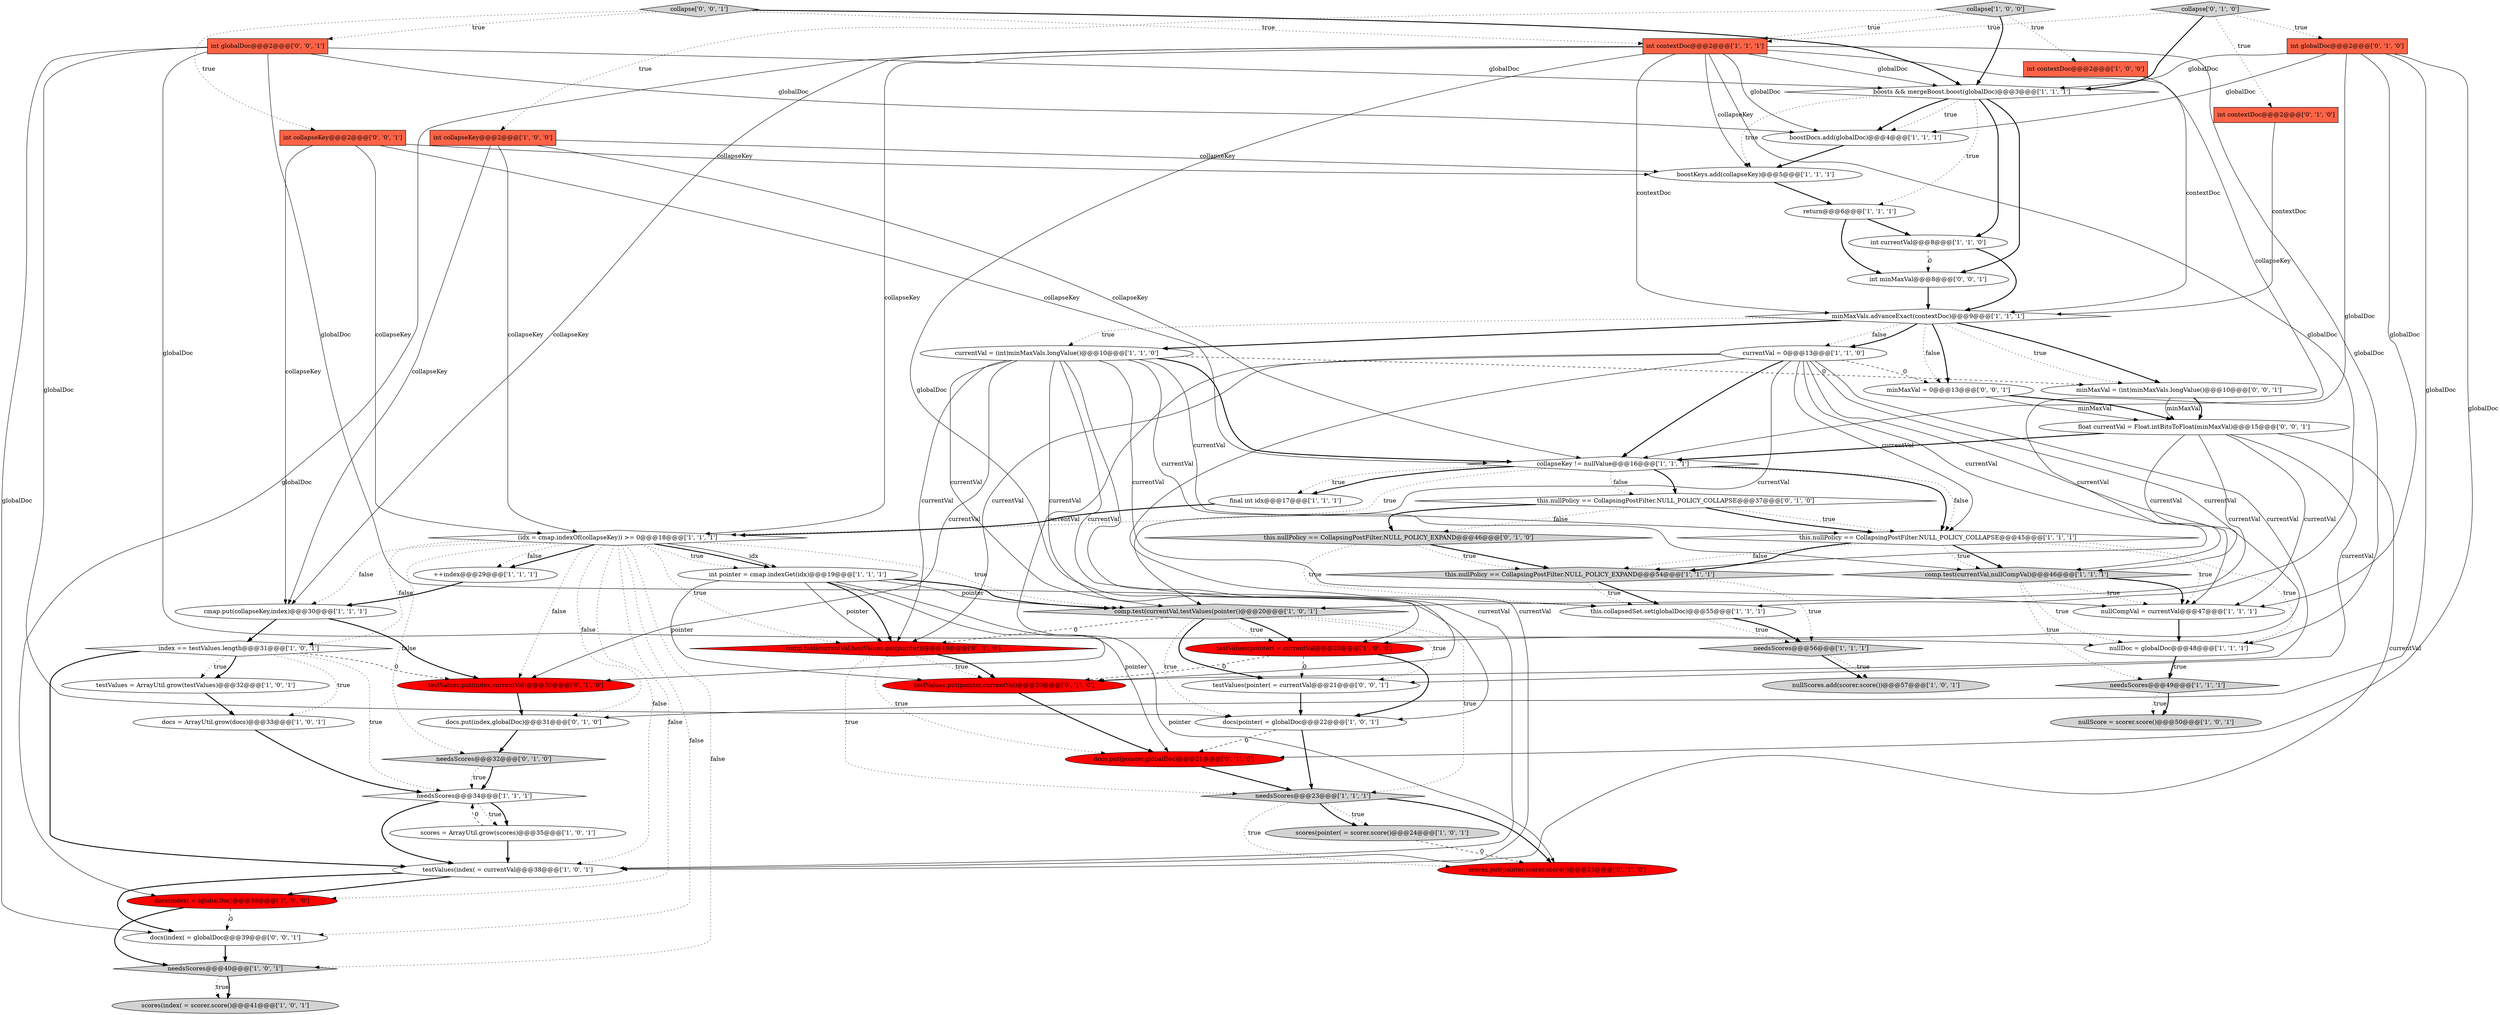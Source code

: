 digraph {
15 [style = filled, label = "testValues = ArrayUtil.grow(testValues)@@@32@@@['1', '0', '1']", fillcolor = white, shape = ellipse image = "AAA0AAABBB1BBB"];
26 [style = filled, label = "++index@@@29@@@['1', '1', '1']", fillcolor = white, shape = ellipse image = "AAA0AAABBB1BBB"];
21 [style = filled, label = "needsScores@@@40@@@['1', '0', '1']", fillcolor = lightgray, shape = diamond image = "AAA0AAABBB1BBB"];
24 [style = filled, label = "testValues(index( = currentVal@@@38@@@['1', '0', '1']", fillcolor = white, shape = ellipse image = "AAA0AAABBB1BBB"];
2 [style = filled, label = "boostKeys.add(collapseKey)@@@5@@@['1', '1', '1']", fillcolor = white, shape = ellipse image = "AAA0AAABBB1BBB"];
34 [style = filled, label = "docs(pointer( = globalDoc@@@22@@@['1', '0', '1']", fillcolor = white, shape = ellipse image = "AAA0AAABBB1BBB"];
60 [style = filled, label = "docs(index( = globalDoc@@@39@@@['0', '0', '1']", fillcolor = white, shape = ellipse image = "AAA0AAABBB3BBB"];
45 [style = filled, label = "int contextDoc@@@2@@@['0', '1', '0']", fillcolor = tomato, shape = box image = "AAA0AAABBB2BBB"];
61 [style = filled, label = "float currentVal = Float.intBitsToFloat(minMaxVal)@@@15@@@['0', '0', '1']", fillcolor = white, shape = ellipse image = "AAA0AAABBB3BBB"];
8 [style = filled, label = "nullScore = scorer.score()@@@50@@@['1', '0', '1']", fillcolor = lightgray, shape = ellipse image = "AAA0AAABBB1BBB"];
38 [style = filled, label = "int contextDoc@@@2@@@['1', '1', '1']", fillcolor = tomato, shape = box image = "AAA0AAABBB1BBB"];
5 [style = filled, label = "needsScores@@@23@@@['1', '1', '1']", fillcolor = lightgray, shape = diamond image = "AAA0AAABBB1BBB"];
54 [style = filled, label = "minMaxVal = 0@@@13@@@['0', '0', '1']", fillcolor = white, shape = ellipse image = "AAA0AAABBB3BBB"];
19 [style = filled, label = "int collapseKey@@@2@@@['1', '0', '0']", fillcolor = tomato, shape = box image = "AAA0AAABBB1BBB"];
3 [style = filled, label = "collapse['1', '0', '0']", fillcolor = lightgray, shape = diamond image = "AAA0AAABBB1BBB"];
23 [style = filled, label = "boosts && mergeBoost.boost(globalDoc)@@@3@@@['1', '1', '1']", fillcolor = white, shape = diamond image = "AAA0AAABBB1BBB"];
14 [style = filled, label = "this.nullPolicy == CollapsingPostFilter.NULL_POLICY_COLLAPSE@@@45@@@['1', '1', '1']", fillcolor = white, shape = diamond image = "AAA0AAABBB1BBB"];
17 [style = filled, label = "nullCompVal = currentVal@@@47@@@['1', '1', '1']", fillcolor = white, shape = ellipse image = "AAA0AAABBB1BBB"];
31 [style = filled, label = "nullDoc = globalDoc@@@48@@@['1', '1', '1']", fillcolor = white, shape = ellipse image = "AAA0AAABBB1BBB"];
41 [style = filled, label = "this.collapsedSet.set(globalDoc)@@@55@@@['1', '1', '1']", fillcolor = white, shape = ellipse image = "AAA0AAABBB1BBB"];
18 [style = filled, label = "int pointer = cmap.indexGet(idx)@@@19@@@['1', '1', '1']", fillcolor = white, shape = ellipse image = "AAA0AAABBB1BBB"];
20 [style = filled, label = "cmap.put(collapseKey,index)@@@30@@@['1', '1', '1']", fillcolor = white, shape = ellipse image = "AAA0AAABBB1BBB"];
48 [style = filled, label = "docs.put(pointer,globalDoc)@@@21@@@['0', '1', '0']", fillcolor = red, shape = ellipse image = "AAA1AAABBB2BBB"];
27 [style = filled, label = "docs = ArrayUtil.grow(docs)@@@33@@@['1', '0', '1']", fillcolor = white, shape = ellipse image = "AAA0AAABBB1BBB"];
6 [style = filled, label = "comp.test(currentVal,testValues(pointer()@@@20@@@['1', '0', '1']", fillcolor = lightgray, shape = diamond image = "AAA0AAABBB1BBB"];
43 [style = filled, label = "docs.put(index,globalDoc)@@@31@@@['0', '1', '0']", fillcolor = white, shape = ellipse image = "AAA0AAABBB2BBB"];
57 [style = filled, label = "int minMaxVal@@@8@@@['0', '0', '1']", fillcolor = white, shape = ellipse image = "AAA0AAABBB3BBB"];
10 [style = filled, label = "final int idx@@@17@@@['1', '1', '1']", fillcolor = white, shape = ellipse image = "AAA0AAABBB1BBB"];
32 [style = filled, label = "index == testValues.length@@@31@@@['1', '0', '1']", fillcolor = white, shape = diamond image = "AAA0AAABBB1BBB"];
46 [style = filled, label = "scores.put(pointer,scorer.score())@@@23@@@['0', '1', '0']", fillcolor = red, shape = ellipse image = "AAA1AAABBB2BBB"];
50 [style = filled, label = "this.nullPolicy == CollapsingPostFilter.NULL_POLICY_COLLAPSE@@@37@@@['0', '1', '0']", fillcolor = white, shape = diamond image = "AAA0AAABBB2BBB"];
37 [style = filled, label = "int currentVal@@@8@@@['1', '1', '0']", fillcolor = white, shape = ellipse image = "AAA0AAABBB1BBB"];
40 [style = filled, label = "docs(index( = (globalDoc)@@@38@@@['1', '0', '0']", fillcolor = red, shape = ellipse image = "AAA1AAABBB1BBB"];
39 [style = filled, label = "scores(pointer( = scorer.score()@@@24@@@['1', '0', '1']", fillcolor = lightgray, shape = ellipse image = "AAA0AAABBB1BBB"];
28 [style = filled, label = "needsScores@@@49@@@['1', '1', '1']", fillcolor = lightgray, shape = diamond image = "AAA0AAABBB1BBB"];
1 [style = filled, label = "currentVal = 0@@@13@@@['1', '1', '0']", fillcolor = white, shape = ellipse image = "AAA0AAABBB1BBB"];
36 [style = filled, label = "this.nullPolicy == CollapsingPostFilter.NULL_POLICY_EXPAND@@@54@@@['1', '1', '1']", fillcolor = lightgray, shape = diamond image = "AAA0AAABBB1BBB"];
44 [style = filled, label = "this.nullPolicy == CollapsingPostFilter.NULL_POLICY_EXPAND@@@46@@@['0', '1', '0']", fillcolor = lightgray, shape = diamond image = "AAA0AAABBB2BBB"];
59 [style = filled, label = "int collapseKey@@@2@@@['0', '0', '1']", fillcolor = tomato, shape = box image = "AAA0AAABBB3BBB"];
51 [style = filled, label = "testValues.put(pointer,currentVal)@@@20@@@['0', '1', '0']", fillcolor = red, shape = ellipse image = "AAA1AAABBB2BBB"];
47 [style = filled, label = "needsScores@@@32@@@['0', '1', '0']", fillcolor = lightgray, shape = diamond image = "AAA0AAABBB2BBB"];
53 [style = filled, label = "comp.test(currentVal,testValues.get(pointer))@@@19@@@['0', '1', '0']", fillcolor = red, shape = diamond image = "AAA1AAABBB2BBB"];
62 [style = filled, label = "testValues(pointer( = currentVal@@@21@@@['0', '0', '1']", fillcolor = white, shape = ellipse image = "AAA0AAABBB3BBB"];
4 [style = filled, label = "testValues(pointer( = currentVal@@@20@@@['1', '0', '0']", fillcolor = red, shape = ellipse image = "AAA1AAABBB1BBB"];
35 [style = filled, label = "comp.test(currentVal,nullCompVal)@@@46@@@['1', '1', '1']", fillcolor = lightgray, shape = diamond image = "AAA0AAABBB1BBB"];
42 [style = filled, label = "int globalDoc@@@2@@@['0', '1', '0']", fillcolor = tomato, shape = box image = "AAA0AAABBB2BBB"];
9 [style = filled, label = "minMaxVals.advanceExact(contextDoc)@@@9@@@['1', '1', '1']", fillcolor = white, shape = diamond image = "AAA0AAABBB1BBB"];
58 [style = filled, label = "minMaxVal = (int)minMaxVals.longValue()@@@10@@@['0', '0', '1']", fillcolor = white, shape = ellipse image = "AAA0AAABBB3BBB"];
22 [style = filled, label = "scores(index( = scorer.score()@@@41@@@['1', '0', '1']", fillcolor = lightgray, shape = ellipse image = "AAA0AAABBB1BBB"];
11 [style = filled, label = "scores = ArrayUtil.grow(scores)@@@35@@@['1', '0', '1']", fillcolor = white, shape = ellipse image = "AAA0AAABBB1BBB"];
29 [style = filled, label = "collapseKey != nullValue@@@16@@@['1', '1', '1']", fillcolor = white, shape = diamond image = "AAA0AAABBB1BBB"];
12 [style = filled, label = "nullScores.add(scorer.score())@@@57@@@['1', '0', '1']", fillcolor = lightgray, shape = ellipse image = "AAA0AAABBB1BBB"];
49 [style = filled, label = "testValues.put(index,currentVal)@@@30@@@['0', '1', '0']", fillcolor = red, shape = ellipse image = "AAA1AAABBB2BBB"];
55 [style = filled, label = "int globalDoc@@@2@@@['0', '0', '1']", fillcolor = tomato, shape = box image = "AAA0AAABBB3BBB"];
25 [style = filled, label = "currentVal = (int)minMaxVals.longValue()@@@10@@@['1', '1', '0']", fillcolor = white, shape = ellipse image = "AAA0AAABBB1BBB"];
56 [style = filled, label = "collapse['0', '0', '1']", fillcolor = lightgray, shape = diamond image = "AAA0AAABBB3BBB"];
7 [style = filled, label = "needsScores@@@56@@@['1', '1', '1']", fillcolor = lightgray, shape = diamond image = "AAA0AAABBB1BBB"];
52 [style = filled, label = "collapse['0', '1', '0']", fillcolor = lightgray, shape = diamond image = "AAA0AAABBB2BBB"];
13 [style = filled, label = "boostDocs.add(globalDoc)@@@4@@@['1', '1', '1']", fillcolor = white, shape = ellipse image = "AAA0AAABBB1BBB"];
33 [style = filled, label = "int contextDoc@@@2@@@['1', '0', '0']", fillcolor = tomato, shape = box image = "AAA0AAABBB1BBB"];
0 [style = filled, label = "return@@@6@@@['1', '1', '1']", fillcolor = white, shape = ellipse image = "AAA0AAABBB1BBB"];
16 [style = filled, label = "needsScores@@@34@@@['1', '1', '1']", fillcolor = white, shape = diamond image = "AAA0AAABBB1BBB"];
30 [style = filled, label = "(idx = cmap.indexOf(collapseKey)) >= 0@@@18@@@['1', '1', '1']", fillcolor = white, shape = diamond image = "AAA0AAABBB1BBB"];
9->58 [style = dotted, label="true"];
18->51 [style = solid, label="pointer"];
24->60 [style = bold, label=""];
25->4 [style = solid, label="currentVal"];
38->23 [style = solid, label="globalDoc"];
38->30 [style = solid, label="collapseKey"];
4->51 [style = dashed, label="0"];
14->35 [style = bold, label=""];
11->16 [style = dashed, label="0"];
6->62 [style = dotted, label="true"];
19->29 [style = solid, label="collapseKey"];
50->44 [style = bold, label=""];
30->60 [style = dotted, label="false"];
3->33 [style = dotted, label="true"];
38->41 [style = solid, label="globalDoc"];
25->29 [style = bold, label=""];
1->14 [style = solid, label="currentVal"];
1->53 [style = solid, label="currentVal"];
30->18 [style = bold, label=""];
19->20 [style = solid, label="collapseKey"];
23->57 [style = bold, label=""];
37->9 [style = bold, label=""];
9->58 [style = bold, label=""];
18->46 [style = solid, label="pointer"];
58->61 [style = solid, label="minMaxVal"];
51->48 [style = bold, label=""];
31->28 [style = dotted, label="true"];
23->13 [style = bold, label=""];
29->14 [style = bold, label=""];
33->9 [style = solid, label="contextDoc"];
18->6 [style = solid, label="pointer"];
45->9 [style = solid, label="contextDoc"];
61->6 [style = solid, label="currentVal"];
25->49 [style = solid, label="currentVal"];
6->62 [style = bold, label=""];
42->17 [style = solid, label="globalDoc"];
32->15 [style = dotted, label="true"];
9->1 [style = dotted, label="false"];
1->6 [style = solid, label="currentVal"];
1->35 [style = solid, label="currentVal"];
53->48 [style = dotted, label="true"];
52->23 [style = bold, label=""];
28->8 [style = dotted, label="true"];
59->2 [style = solid, label="collapseKey"];
36->41 [style = bold, label=""];
53->51 [style = dotted, label="true"];
5->39 [style = bold, label=""];
60->21 [style = bold, label=""];
25->17 [style = solid, label="currentVal"];
55->41 [style = solid, label="globalDoc"];
29->50 [style = dotted, label="false"];
19->30 [style = solid, label="collapseKey"];
30->26 [style = bold, label=""];
30->6 [style = dotted, label="true"];
50->14 [style = dotted, label="true"];
38->20 [style = solid, label="collapseKey"];
21->22 [style = dotted, label="true"];
24->40 [style = bold, label=""];
27->16 [style = bold, label=""];
25->53 [style = solid, label="currentVal"];
56->38 [style = dotted, label="true"];
6->53 [style = dashed, label="0"];
23->2 [style = dotted, label="true"];
30->20 [style = dotted, label="false"];
40->60 [style = dashed, label="0"];
30->49 [style = dotted, label="false"];
42->43 [style = solid, label="globalDoc"];
7->12 [style = dotted, label="true"];
38->40 [style = solid, label="globalDoc"];
30->53 [style = dotted, label="true"];
9->54 [style = bold, label=""];
14->36 [style = dotted, label="false"];
6->4 [style = bold, label=""];
36->7 [style = dotted, label="true"];
61->17 [style = solid, label="currentVal"];
3->23 [style = bold, label=""];
23->37 [style = bold, label=""];
43->47 [style = bold, label=""];
55->31 [style = solid, label="globalDoc"];
52->45 [style = dotted, label="true"];
41->7 [style = dotted, label="true"];
21->22 [style = bold, label=""];
30->24 [style = dotted, label="false"];
35->17 [style = bold, label=""];
56->23 [style = bold, label=""];
19->2 [style = solid, label="collapseKey"];
55->60 [style = solid, label="globalDoc"];
1->49 [style = solid, label="currentVal"];
48->5 [style = bold, label=""];
31->28 [style = bold, label=""];
61->29 [style = bold, label=""];
9->1 [style = bold, label=""];
9->54 [style = dotted, label="false"];
16->11 [style = dotted, label="true"];
54->61 [style = bold, label=""];
39->46 [style = dashed, label="0"];
1->17 [style = solid, label="currentVal"];
47->16 [style = bold, label=""];
26->20 [style = bold, label=""];
40->21 [style = bold, label=""];
14->36 [style = bold, label=""];
56->55 [style = dotted, label="true"];
29->10 [style = dotted, label="true"];
30->32 [style = dotted, label="false"];
0->57 [style = bold, label=""];
58->61 [style = bold, label=""];
1->54 [style = dashed, label="0"];
18->53 [style = solid, label="pointer"];
42->48 [style = solid, label="globalDoc"];
16->24 [style = bold, label=""];
59->30 [style = solid, label="collapseKey"];
52->42 [style = dotted, label="true"];
38->34 [style = solid, label="globalDoc"];
30->26 [style = dotted, label="false"];
61->24 [style = solid, label="currentVal"];
53->5 [style = dotted, label="true"];
50->14 [style = bold, label=""];
30->18 [style = solid, label="idx"];
42->23 [style = solid, label="globalDoc"];
11->24 [style = bold, label=""];
35->31 [style = dotted, label="true"];
38->29 [style = solid, label="collapseKey"];
34->48 [style = dashed, label="0"];
38->31 [style = solid, label="globalDoc"];
1->51 [style = solid, label="currentVal"];
14->17 [style = dotted, label="true"];
55->34 [style = solid, label="globalDoc"];
2->0 [style = bold, label=""];
30->21 [style = dotted, label="false"];
18->6 [style = bold, label=""];
3->38 [style = dotted, label="true"];
29->50 [style = bold, label=""];
30->18 [style = dotted, label="true"];
30->40 [style = dotted, label="false"];
32->49 [style = dashed, label="0"];
23->13 [style = dotted, label="true"];
28->8 [style = bold, label=""];
25->6 [style = solid, label="currentVal"];
5->46 [style = dotted, label="true"];
5->39 [style = dotted, label="true"];
57->9 [style = bold, label=""];
62->34 [style = bold, label=""];
18->48 [style = solid, label="pointer"];
29->10 [style = bold, label=""];
25->14 [style = solid, label="currentVal"];
20->49 [style = bold, label=""];
1->4 [style = solid, label="currentVal"];
1->29 [style = bold, label=""];
10->30 [style = bold, label=""];
23->0 [style = dotted, label="true"];
4->62 [style = dashed, label="0"];
4->34 [style = bold, label=""];
13->2 [style = bold, label=""];
25->35 [style = solid, label="currentVal"];
61->62 [style = solid, label="currentVal"];
36->41 [style = dotted, label="true"];
42->36 [style = solid, label="globalDoc"];
25->58 [style = dashed, label="0"];
38->2 [style = solid, label="collapseKey"];
25->24 [style = solid, label="currentVal"];
25->51 [style = solid, label="currentVal"];
52->38 [style = dotted, label="true"];
16->11 [style = bold, label=""];
44->36 [style = bold, label=""];
41->7 [style = bold, label=""];
0->37 [style = bold, label=""];
61->35 [style = solid, label="currentVal"];
53->51 [style = bold, label=""];
30->47 [style = dotted, label="false"];
7->12 [style = bold, label=""];
34->5 [style = bold, label=""];
38->9 [style = solid, label="contextDoc"];
17->31 [style = bold, label=""];
44->36 [style = dotted, label="true"];
20->32 [style = bold, label=""];
18->53 [style = bold, label=""];
49->43 [style = bold, label=""];
9->25 [style = dotted, label="true"];
1->24 [style = solid, label="currentVal"];
32->27 [style = dotted, label="true"];
3->19 [style = dotted, label="true"];
38->13 [style = solid, label="globalDoc"];
6->4 [style = dotted, label="true"];
55->23 [style = solid, label="globalDoc"];
30->43 [style = dotted, label="false"];
47->16 [style = dotted, label="true"];
56->59 [style = dotted, label="true"];
9->25 [style = bold, label=""];
55->13 [style = solid, label="globalDoc"];
32->15 [style = bold, label=""];
29->30 [style = dotted, label="true"];
6->34 [style = dotted, label="true"];
42->13 [style = solid, label="globalDoc"];
35->28 [style = dotted, label="true"];
35->17 [style = dotted, label="true"];
14->31 [style = dotted, label="true"];
50->44 [style = dotted, label="false"];
54->61 [style = solid, label="minMaxVal"];
37->57 [style = dashed, label="0"];
14->35 [style = dotted, label="true"];
59->20 [style = solid, label="collapseKey"];
29->14 [style = dotted, label="false"];
32->16 [style = dotted, label="true"];
32->24 [style = bold, label=""];
15->27 [style = bold, label=""];
5->46 [style = bold, label=""];
59->29 [style = solid, label="collapseKey"];
44->41 [style = dotted, label="true"];
6->5 [style = dotted, label="true"];
}
